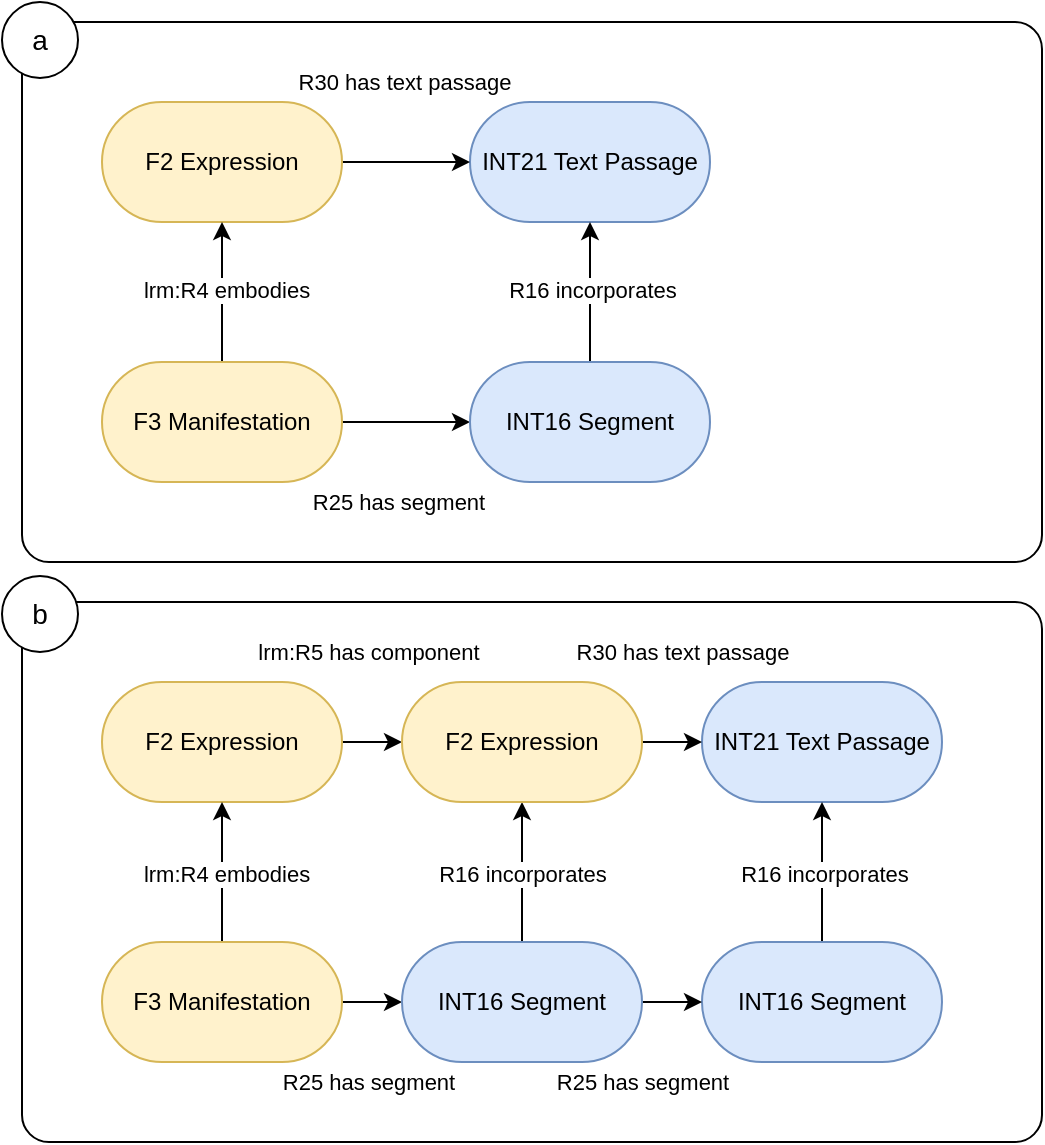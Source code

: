 <mxfile version="27.1.5">
  <diagram name="Seite-1" id="yBWjhowAGlce17VnG6Kd">
    <mxGraphModel grid="1" page="1" gridSize="10" guides="1" tooltips="1" connect="1" arrows="1" fold="1" pageScale="1" pageWidth="827" pageHeight="1169" math="0" shadow="0">
      <root>
        <mxCell id="0" />
        <mxCell id="1" parent="0" />
        <mxCell id="RkTf4qvjutWticNZQGJy-37" value="" style="rounded=1;whiteSpace=wrap;html=1;arcSize=5;fillColor=none;fontFamily=Helvetica;" vertex="1" parent="1">
          <mxGeometry x="190" y="130" width="510" height="270" as="geometry" />
        </mxCell>
        <mxCell id="RkTf4qvjutWticNZQGJy-1" value="INT21 Text Passage" style="rounded=1;html=1;perimeterSpacing=0;arcSize=50;whiteSpace=wrap;fontFamily=Helvetica;spacingTop=0;spacingBottom=0;spacing=2;fillColor=#dae8fc;strokeColor=#6c8ebf;fontSize=12;" vertex="1" parent="1">
          <mxGeometry x="414" y="170" width="120" height="60" as="geometry" />
        </mxCell>
        <mxCell id="RkTf4qvjutWticNZQGJy-2" style="edgeStyle=orthogonalEdgeStyle;rounded=0;orthogonalLoop=1;jettySize=auto;html=1;exitX=1;exitY=0.5;exitDx=0;exitDy=0;entryX=0;entryY=0.5;entryDx=0;entryDy=0;fontFamily=Helvetica;" edge="1" parent="1" source="RkTf4qvjutWticNZQGJy-4" target="RkTf4qvjutWticNZQGJy-1">
          <mxGeometry relative="1" as="geometry" />
        </mxCell>
        <mxCell id="RkTf4qvjutWticNZQGJy-3" value="R30 has text passage" style="edgeLabel;html=1;align=center;verticalAlign=middle;resizable=0;points=[];fontFamily=Helvetica;" connectable="0" vertex="1" parent="RkTf4qvjutWticNZQGJy-2">
          <mxGeometry x="-0.018" y="1" relative="1" as="geometry">
            <mxPoint x="-1" y="-39" as="offset" />
          </mxGeometry>
        </mxCell>
        <mxCell id="RkTf4qvjutWticNZQGJy-4" value="F2 Expression" style="rounded=1;html=1;perimeterSpacing=0;arcSize=50;whiteSpace=wrap;fontFamily=Helvetica;spacingTop=0;spacingBottom=0;spacing=2;fillColor=#fff2cc;strokeColor=#d6b656;fontSize=12;" vertex="1" parent="1">
          <mxGeometry x="230" y="170" width="120" height="60" as="geometry" />
        </mxCell>
        <mxCell id="RkTf4qvjutWticNZQGJy-6" style="edgeStyle=orthogonalEdgeStyle;rounded=0;orthogonalLoop=1;jettySize=auto;html=1;entryX=0.5;entryY=1;entryDx=0;entryDy=0;" edge="1" parent="1" source="RkTf4qvjutWticNZQGJy-5" target="RkTf4qvjutWticNZQGJy-4">
          <mxGeometry relative="1" as="geometry" />
        </mxCell>
        <mxCell id="RkTf4qvjutWticNZQGJy-10" value="lrm:R4 embodies" style="edgeLabel;html=1;align=center;verticalAlign=middle;resizable=0;points=[];" connectable="0" vertex="1" parent="RkTf4qvjutWticNZQGJy-6">
          <mxGeometry x="0.041" y="-2" relative="1" as="geometry">
            <mxPoint as="offset" />
          </mxGeometry>
        </mxCell>
        <mxCell id="RkTf4qvjutWticNZQGJy-9" style="edgeStyle=orthogonalEdgeStyle;rounded=0;orthogonalLoop=1;jettySize=auto;html=1;exitX=1;exitY=0.5;exitDx=0;exitDy=0;entryX=0;entryY=0.5;entryDx=0;entryDy=0;" edge="1" parent="1" source="RkTf4qvjutWticNZQGJy-5" target="RkTf4qvjutWticNZQGJy-7">
          <mxGeometry relative="1" as="geometry" />
        </mxCell>
        <mxCell id="RkTf4qvjutWticNZQGJy-12" value="R25 has segment" style="edgeLabel;html=1;align=center;verticalAlign=middle;resizable=0;points=[];" connectable="0" vertex="1" parent="RkTf4qvjutWticNZQGJy-9">
          <mxGeometry x="-0.13" relative="1" as="geometry">
            <mxPoint y="40" as="offset" />
          </mxGeometry>
        </mxCell>
        <mxCell id="RkTf4qvjutWticNZQGJy-5" value="F3 Manifestation" style="rounded=1;html=1;perimeterSpacing=0;arcSize=50;whiteSpace=wrap;fontFamily=Helvetica;spacingTop=0;spacingBottom=0;spacing=2;fillColor=#fff2cc;strokeColor=#d6b656;fontSize=12;" vertex="1" parent="1">
          <mxGeometry x="230" y="300" width="120" height="60" as="geometry" />
        </mxCell>
        <mxCell id="RkTf4qvjutWticNZQGJy-8" style="edgeStyle=orthogonalEdgeStyle;rounded=0;orthogonalLoop=1;jettySize=auto;html=1;exitX=0.5;exitY=0;exitDx=0;exitDy=0;entryX=0.5;entryY=1;entryDx=0;entryDy=0;" edge="1" parent="1" source="RkTf4qvjutWticNZQGJy-7" target="RkTf4qvjutWticNZQGJy-1">
          <mxGeometry relative="1" as="geometry" />
        </mxCell>
        <mxCell id="RkTf4qvjutWticNZQGJy-11" value="R16 incorporates" style="edgeLabel;html=1;align=center;verticalAlign=middle;resizable=0;points=[];" connectable="0" vertex="1" parent="RkTf4qvjutWticNZQGJy-8">
          <mxGeometry x="-0.016" y="-1" relative="1" as="geometry">
            <mxPoint y="-2" as="offset" />
          </mxGeometry>
        </mxCell>
        <mxCell id="RkTf4qvjutWticNZQGJy-7" value="INT16 Segment" style="rounded=1;html=1;perimeterSpacing=0;arcSize=50;whiteSpace=wrap;fontFamily=Helvetica;spacingTop=0;spacingBottom=0;spacing=2;fillColor=#dae8fc;strokeColor=#6c8ebf;fontSize=12;" vertex="1" parent="1">
          <mxGeometry x="414" y="300" width="120" height="60" as="geometry" />
        </mxCell>
        <mxCell id="RkTf4qvjutWticNZQGJy-13" value="INT21 Text Passage" style="rounded=1;html=1;perimeterSpacing=0;arcSize=50;whiteSpace=wrap;fontFamily=Helvetica;spacingTop=0;spacingBottom=0;spacing=2;fillColor=#dae8fc;strokeColor=#6c8ebf;fontSize=12;" vertex="1" parent="1">
          <mxGeometry x="530" y="460" width="120" height="60" as="geometry" />
        </mxCell>
        <mxCell id="RkTf4qvjutWticNZQGJy-29" style="edgeStyle=orthogonalEdgeStyle;rounded=0;orthogonalLoop=1;jettySize=auto;html=1;exitX=1;exitY=0.5;exitDx=0;exitDy=0;entryX=0;entryY=0.5;entryDx=0;entryDy=0;" edge="1" parent="1" source="RkTf4qvjutWticNZQGJy-16" target="RkTf4qvjutWticNZQGJy-28">
          <mxGeometry relative="1" as="geometry" />
        </mxCell>
        <mxCell id="RkTf4qvjutWticNZQGJy-31" value="lrm:R5 has component" style="edgeLabel;html=1;align=center;verticalAlign=middle;resizable=0;points=[];" connectable="0" vertex="1" parent="RkTf4qvjutWticNZQGJy-29">
          <mxGeometry x="-0.143" relative="1" as="geometry">
            <mxPoint y="-45" as="offset" />
          </mxGeometry>
        </mxCell>
        <mxCell id="RkTf4qvjutWticNZQGJy-16" value="F2 Expression" style="rounded=1;html=1;perimeterSpacing=0;arcSize=50;whiteSpace=wrap;fontFamily=Helvetica;spacingTop=0;spacingBottom=0;spacing=2;fillColor=#fff2cc;strokeColor=#d6b656;fontSize=12;" vertex="1" parent="1">
          <mxGeometry x="230" y="460" width="120" height="60" as="geometry" />
        </mxCell>
        <mxCell id="RkTf4qvjutWticNZQGJy-17" style="edgeStyle=orthogonalEdgeStyle;rounded=0;orthogonalLoop=1;jettySize=auto;html=1;entryX=0.5;entryY=1;entryDx=0;entryDy=0;" edge="1" parent="1" source="RkTf4qvjutWticNZQGJy-21" target="RkTf4qvjutWticNZQGJy-16">
          <mxGeometry relative="1" as="geometry" />
        </mxCell>
        <mxCell id="RkTf4qvjutWticNZQGJy-18" value="lrm:R4 embodies" style="edgeLabel;html=1;align=center;verticalAlign=middle;resizable=0;points=[];" connectable="0" vertex="1" parent="RkTf4qvjutWticNZQGJy-17">
          <mxGeometry x="0.041" y="-2" relative="1" as="geometry">
            <mxPoint y="2" as="offset" />
          </mxGeometry>
        </mxCell>
        <mxCell id="RkTf4qvjutWticNZQGJy-19" style="edgeStyle=orthogonalEdgeStyle;rounded=0;orthogonalLoop=1;jettySize=auto;html=1;exitX=1;exitY=0.5;exitDx=0;exitDy=0;entryX=0;entryY=0.5;entryDx=0;entryDy=0;" edge="1" parent="1" source="RkTf4qvjutWticNZQGJy-21" target="RkTf4qvjutWticNZQGJy-25">
          <mxGeometry relative="1" as="geometry">
            <mxPoint x="390" y="620" as="targetPoint" />
          </mxGeometry>
        </mxCell>
        <mxCell id="RkTf4qvjutWticNZQGJy-20" value="R25 has segment" style="edgeLabel;html=1;align=center;verticalAlign=middle;resizable=0;points=[];" connectable="0" vertex="1" parent="RkTf4qvjutWticNZQGJy-19">
          <mxGeometry x="-0.13" relative="1" as="geometry">
            <mxPoint y="40" as="offset" />
          </mxGeometry>
        </mxCell>
        <mxCell id="RkTf4qvjutWticNZQGJy-21" value="F3 Manifestation" style="rounded=1;html=1;perimeterSpacing=0;arcSize=50;whiteSpace=wrap;fontFamily=Helvetica;spacingTop=0;spacingBottom=0;spacing=2;fillColor=#fff2cc;strokeColor=#d6b656;fontSize=12;" vertex="1" parent="1">
          <mxGeometry x="230" y="590" width="120" height="60" as="geometry" />
        </mxCell>
        <mxCell id="RkTf4qvjutWticNZQGJy-22" style="edgeStyle=orthogonalEdgeStyle;rounded=0;orthogonalLoop=1;jettySize=auto;html=1;exitX=0.5;exitY=0;exitDx=0;exitDy=0;entryX=0.5;entryY=1;entryDx=0;entryDy=0;" edge="1" parent="1" source="RkTf4qvjutWticNZQGJy-24" target="RkTf4qvjutWticNZQGJy-13">
          <mxGeometry relative="1" as="geometry" />
        </mxCell>
        <mxCell id="RkTf4qvjutWticNZQGJy-23" value="R16 incorporates" style="edgeLabel;html=1;align=center;verticalAlign=middle;resizable=0;points=[];" connectable="0" vertex="1" parent="RkTf4qvjutWticNZQGJy-22">
          <mxGeometry x="-0.016" y="-1" relative="1" as="geometry">
            <mxPoint as="offset" />
          </mxGeometry>
        </mxCell>
        <mxCell id="RkTf4qvjutWticNZQGJy-24" value="INT16 Segment" style="rounded=1;html=1;perimeterSpacing=0;arcSize=50;whiteSpace=wrap;fontFamily=Helvetica;spacingTop=0;spacingBottom=0;spacing=2;fillColor=#dae8fc;strokeColor=#6c8ebf;fontSize=12;" vertex="1" parent="1">
          <mxGeometry x="530" y="590" width="120" height="60" as="geometry" />
        </mxCell>
        <mxCell id="RkTf4qvjutWticNZQGJy-26" style="edgeStyle=orthogonalEdgeStyle;rounded=0;orthogonalLoop=1;jettySize=auto;html=1;exitX=1;exitY=0.5;exitDx=0;exitDy=0;entryX=0;entryY=0.5;entryDx=0;entryDy=0;" edge="1" parent="1" source="RkTf4qvjutWticNZQGJy-25" target="RkTf4qvjutWticNZQGJy-24">
          <mxGeometry relative="1" as="geometry" />
        </mxCell>
        <mxCell id="RkTf4qvjutWticNZQGJy-34" style="edgeStyle=orthogonalEdgeStyle;rounded=0;orthogonalLoop=1;jettySize=auto;html=1;exitX=0.5;exitY=0;exitDx=0;exitDy=0;entryX=0.5;entryY=1;entryDx=0;entryDy=0;" edge="1" parent="1" source="RkTf4qvjutWticNZQGJy-25" target="RkTf4qvjutWticNZQGJy-28">
          <mxGeometry relative="1" as="geometry" />
        </mxCell>
        <mxCell id="RkTf4qvjutWticNZQGJy-25" value="INT16 Segment" style="rounded=1;html=1;perimeterSpacing=0;arcSize=50;whiteSpace=wrap;fontFamily=Helvetica;spacingTop=0;spacingBottom=0;spacing=2;fillColor=#dae8fc;strokeColor=#6c8ebf;fontSize=12;" vertex="1" parent="1">
          <mxGeometry x="380" y="590" width="120" height="60" as="geometry" />
        </mxCell>
        <mxCell id="RkTf4qvjutWticNZQGJy-27" value="R25 has segment" style="edgeLabel;html=1;align=center;verticalAlign=middle;resizable=0;points=[];" connectable="0" vertex="1" parent="1">
          <mxGeometry x="500" y="660" as="geometry" />
        </mxCell>
        <mxCell id="RkTf4qvjutWticNZQGJy-30" style="edgeStyle=orthogonalEdgeStyle;rounded=0;orthogonalLoop=1;jettySize=auto;html=1;exitX=1;exitY=0.5;exitDx=0;exitDy=0;entryX=0;entryY=0.5;entryDx=0;entryDy=0;" edge="1" parent="1" source="RkTf4qvjutWticNZQGJy-28" target="RkTf4qvjutWticNZQGJy-13">
          <mxGeometry relative="1" as="geometry" />
        </mxCell>
        <mxCell id="RkTf4qvjutWticNZQGJy-28" value="F2 Expression" style="rounded=1;html=1;perimeterSpacing=0;arcSize=50;whiteSpace=wrap;fontFamily=Helvetica;spacingTop=0;spacingBottom=0;spacing=2;fillColor=#fff2cc;strokeColor=#d6b656;fontSize=12;" vertex="1" parent="1">
          <mxGeometry x="380" y="460" width="120" height="60" as="geometry" />
        </mxCell>
        <mxCell id="RkTf4qvjutWticNZQGJy-33" value="R30 has text passage" style="edgeLabel;html=1;align=center;verticalAlign=middle;resizable=0;points=[];fontFamily=Helvetica;" connectable="0" vertex="1" parent="1">
          <mxGeometry x="520" y="445" as="geometry" />
        </mxCell>
        <mxCell id="RkTf4qvjutWticNZQGJy-35" value="R16 incorporates" style="edgeLabel;html=1;align=center;verticalAlign=middle;resizable=0;points=[];" connectable="0" vertex="1" parent="1">
          <mxGeometry x="440" y="556" as="geometry" />
        </mxCell>
        <mxCell id="RkTf4qvjutWticNZQGJy-36" value="" style="rounded=1;whiteSpace=wrap;html=1;arcSize=5;fillColor=none;fontFamily=Helvetica;" vertex="1" parent="1">
          <mxGeometry x="190" y="420" width="510" height="270" as="geometry" />
        </mxCell>
        <mxCell id="RkTf4qvjutWticNZQGJy-38" value="a" style="ellipse;whiteSpace=wrap;html=1;aspect=fixed;fillColor=default;fontSize=14;fontFamily=Helvetica;" vertex="1" parent="1">
          <mxGeometry x="180" y="120" width="38" height="38" as="geometry" />
        </mxCell>
        <mxCell id="RkTf4qvjutWticNZQGJy-39" value="b" style="ellipse;whiteSpace=wrap;html=1;aspect=fixed;fillColor=default;fontSize=14;fontFamily=Helvetica;" vertex="1" parent="1">
          <mxGeometry x="180" y="407" width="38" height="38" as="geometry" />
        </mxCell>
      </root>
    </mxGraphModel>
  </diagram>
</mxfile>
